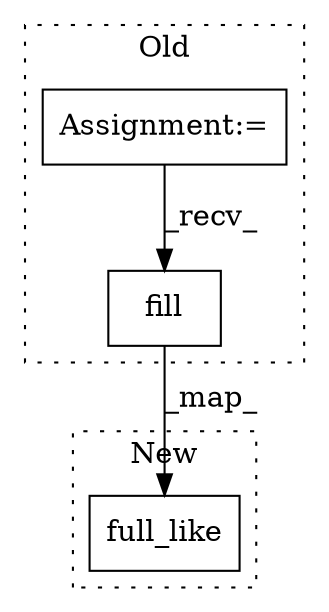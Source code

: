 digraph G {
subgraph cluster0 {
1 [label="fill" a="32" s="9994,10009" l="5,1" shape="box"];
3 [label="Assignment:=" a="7" s="9960" l="1" shape="box"];
label = "Old";
style="dotted";
}
subgraph cluster1 {
2 [label="full_like" a="32" s="9949,9973" l="10,1" shape="box"];
label = "New";
style="dotted";
}
1 -> 2 [label="_map_"];
3 -> 1 [label="_recv_"];
}
